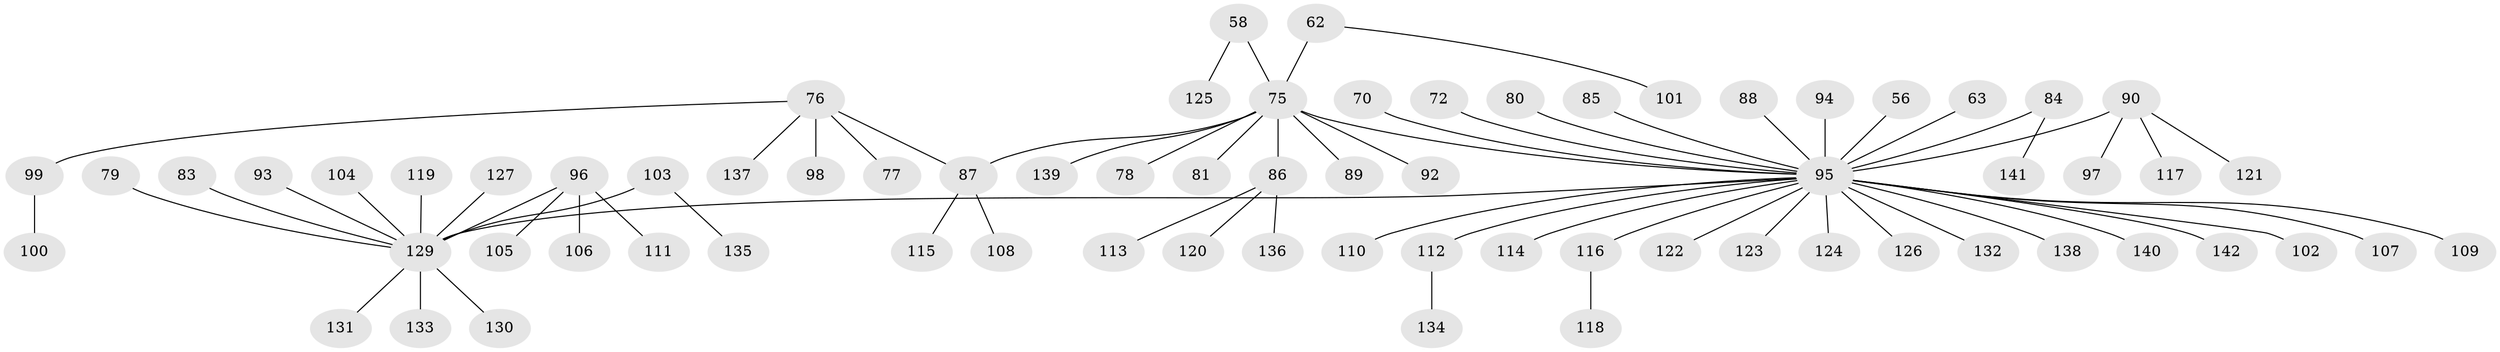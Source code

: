// original degree distribution, {6: 0.02112676056338028, 7: 0.014084507042253521, 1: 0.5422535211267606, 4: 0.08450704225352113, 3: 0.09859154929577464, 5: 0.035211267605633804, 2: 0.20422535211267606}
// Generated by graph-tools (version 1.1) at 2025/53/03/09/25 04:53:03]
// undirected, 71 vertices, 70 edges
graph export_dot {
graph [start="1"]
  node [color=gray90,style=filled];
  56;
  58;
  62;
  63;
  70;
  72;
  75 [super="+14+17+15+11+22+46+65+28+53+37+61+73"];
  76 [super="+69"];
  77;
  78;
  79;
  80;
  81;
  83;
  84;
  85;
  86 [super="+43+68"];
  87 [super="+55+47"];
  88;
  89;
  90 [super="+19+26"];
  92;
  93;
  94;
  95 [super="+71+91+60+54+66"];
  96 [super="+42"];
  97;
  98;
  99;
  100;
  101;
  102;
  103;
  104;
  105;
  106;
  107;
  108;
  109;
  110;
  111;
  112;
  113;
  114;
  115;
  116;
  117;
  118;
  119;
  120;
  121;
  122;
  123;
  124;
  125;
  126;
  127;
  129 [super="+29+128+4+48+74"];
  130;
  131;
  132;
  133;
  134;
  135;
  136;
  137;
  138;
  139;
  140;
  141;
  142;
  56 -- 95;
  58 -- 125;
  58 -- 75;
  62 -- 101;
  62 -- 75;
  63 -- 95;
  70 -- 95;
  72 -- 95;
  75 -- 78;
  75 -- 87;
  75 -- 92;
  75 -- 89;
  75 -- 139;
  75 -- 86;
  75 -- 95;
  75 -- 81;
  76 -- 98;
  76 -- 99;
  76 -- 137;
  76 -- 77;
  76 -- 87;
  79 -- 129;
  80 -- 95;
  83 -- 129;
  84 -- 141;
  84 -- 95;
  85 -- 95;
  86 -- 113;
  86 -- 136;
  86 -- 120;
  87 -- 115;
  87 -- 108;
  88 -- 95;
  90 -- 97;
  90 -- 117;
  90 -- 121;
  90 -- 95;
  93 -- 129;
  94 -- 95;
  95 -- 109;
  95 -- 114;
  95 -- 124;
  95 -- 138;
  95 -- 129;
  95 -- 140;
  95 -- 142;
  95 -- 102;
  95 -- 107;
  95 -- 110;
  95 -- 112;
  95 -- 116;
  95 -- 122;
  95 -- 123;
  95 -- 126;
  95 -- 132;
  96 -- 105;
  96 -- 106;
  96 -- 111;
  96 -- 129;
  99 -- 100;
  103 -- 135;
  103 -- 129;
  104 -- 129;
  112 -- 134;
  116 -- 118;
  119 -- 129;
  127 -- 129;
  129 -- 130;
  129 -- 131;
  129 -- 133;
}
